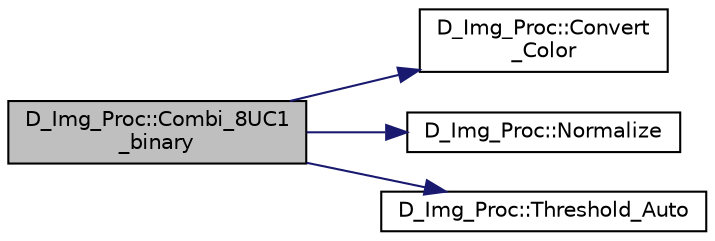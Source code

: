 digraph "D_Img_Proc::Combi_8UC1_binary"
{
 // LATEX_PDF_SIZE
  edge [fontname="Helvetica",fontsize="10",labelfontname="Helvetica",labelfontsize="10"];
  node [fontname="Helvetica",fontsize="10",shape=record];
  rankdir="LR";
  Node1 [label="D_Img_Proc::Combi_8UC1\l_binary",height=0.2,width=0.4,color="black", fillcolor="grey75", style="filled", fontcolor="black",tooltip=" "];
  Node1 -> Node2 [color="midnightblue",fontsize="10",style="solid",fontname="Helvetica"];
  Node2 [label="D_Img_Proc::Convert\l_Color",height=0.2,width=0.4,color="black", fillcolor="white", style="filled",URL="$class_d___img___proc.html#a427b5b5f3387bcce762c3ef3084e6c95",tooltip=" "];
  Node1 -> Node3 [color="midnightblue",fontsize="10",style="solid",fontname="Helvetica"];
  Node3 [label="D_Img_Proc::Normalize",height=0.2,width=0.4,color="black", fillcolor="white", style="filled",URL="$class_d___img___proc.html#ad463a30742d0be5144327f1cb4508a57",tooltip=" "];
  Node1 -> Node4 [color="midnightblue",fontsize="10",style="solid",fontname="Helvetica"];
  Node4 [label="D_Img_Proc::Threshold_Auto",height=0.2,width=0.4,color="black", fillcolor="white", style="filled",URL="$class_d___img___proc.html#ae1b129dc72a3142269240e0ea60e1cbe",tooltip=" "];
}

